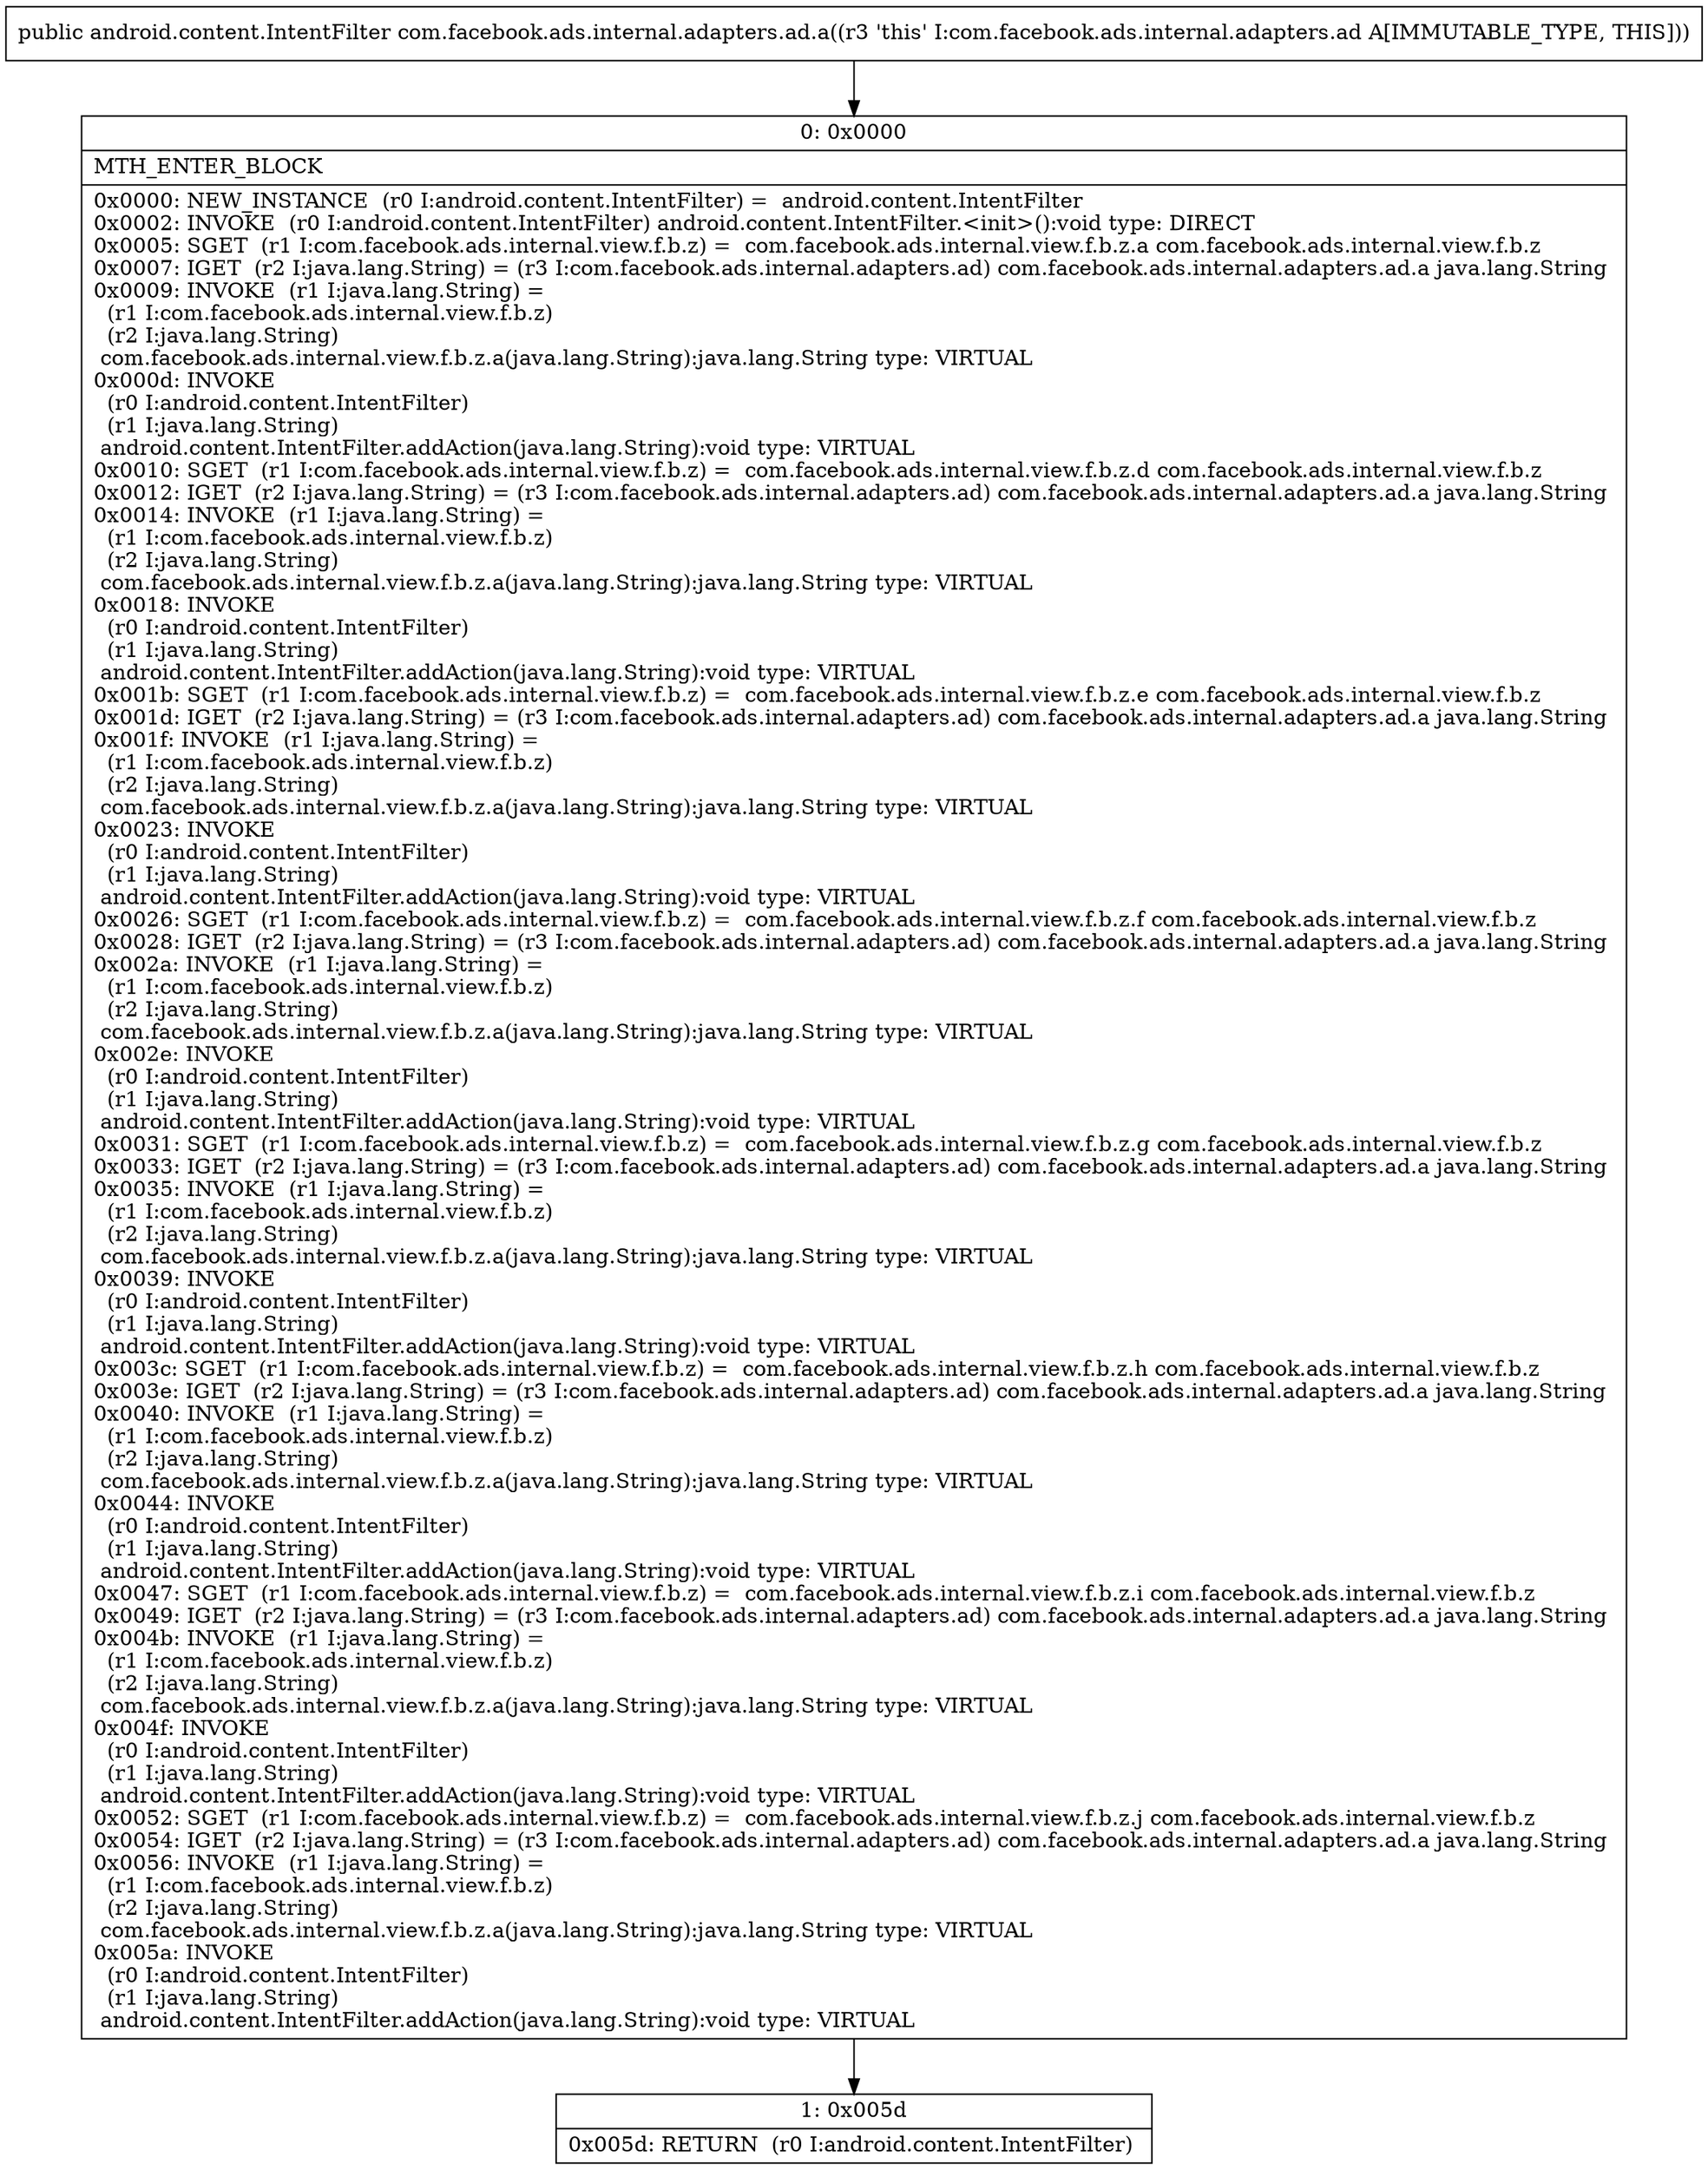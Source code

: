digraph "CFG forcom.facebook.ads.internal.adapters.ad.a()Landroid\/content\/IntentFilter;" {
Node_0 [shape=record,label="{0\:\ 0x0000|MTH_ENTER_BLOCK\l|0x0000: NEW_INSTANCE  (r0 I:android.content.IntentFilter) =  android.content.IntentFilter \l0x0002: INVOKE  (r0 I:android.content.IntentFilter) android.content.IntentFilter.\<init\>():void type: DIRECT \l0x0005: SGET  (r1 I:com.facebook.ads.internal.view.f.b.z) =  com.facebook.ads.internal.view.f.b.z.a com.facebook.ads.internal.view.f.b.z \l0x0007: IGET  (r2 I:java.lang.String) = (r3 I:com.facebook.ads.internal.adapters.ad) com.facebook.ads.internal.adapters.ad.a java.lang.String \l0x0009: INVOKE  (r1 I:java.lang.String) = \l  (r1 I:com.facebook.ads.internal.view.f.b.z)\l  (r2 I:java.lang.String)\l com.facebook.ads.internal.view.f.b.z.a(java.lang.String):java.lang.String type: VIRTUAL \l0x000d: INVOKE  \l  (r0 I:android.content.IntentFilter)\l  (r1 I:java.lang.String)\l android.content.IntentFilter.addAction(java.lang.String):void type: VIRTUAL \l0x0010: SGET  (r1 I:com.facebook.ads.internal.view.f.b.z) =  com.facebook.ads.internal.view.f.b.z.d com.facebook.ads.internal.view.f.b.z \l0x0012: IGET  (r2 I:java.lang.String) = (r3 I:com.facebook.ads.internal.adapters.ad) com.facebook.ads.internal.adapters.ad.a java.lang.String \l0x0014: INVOKE  (r1 I:java.lang.String) = \l  (r1 I:com.facebook.ads.internal.view.f.b.z)\l  (r2 I:java.lang.String)\l com.facebook.ads.internal.view.f.b.z.a(java.lang.String):java.lang.String type: VIRTUAL \l0x0018: INVOKE  \l  (r0 I:android.content.IntentFilter)\l  (r1 I:java.lang.String)\l android.content.IntentFilter.addAction(java.lang.String):void type: VIRTUAL \l0x001b: SGET  (r1 I:com.facebook.ads.internal.view.f.b.z) =  com.facebook.ads.internal.view.f.b.z.e com.facebook.ads.internal.view.f.b.z \l0x001d: IGET  (r2 I:java.lang.String) = (r3 I:com.facebook.ads.internal.adapters.ad) com.facebook.ads.internal.adapters.ad.a java.lang.String \l0x001f: INVOKE  (r1 I:java.lang.String) = \l  (r1 I:com.facebook.ads.internal.view.f.b.z)\l  (r2 I:java.lang.String)\l com.facebook.ads.internal.view.f.b.z.a(java.lang.String):java.lang.String type: VIRTUAL \l0x0023: INVOKE  \l  (r0 I:android.content.IntentFilter)\l  (r1 I:java.lang.String)\l android.content.IntentFilter.addAction(java.lang.String):void type: VIRTUAL \l0x0026: SGET  (r1 I:com.facebook.ads.internal.view.f.b.z) =  com.facebook.ads.internal.view.f.b.z.f com.facebook.ads.internal.view.f.b.z \l0x0028: IGET  (r2 I:java.lang.String) = (r3 I:com.facebook.ads.internal.adapters.ad) com.facebook.ads.internal.adapters.ad.a java.lang.String \l0x002a: INVOKE  (r1 I:java.lang.String) = \l  (r1 I:com.facebook.ads.internal.view.f.b.z)\l  (r2 I:java.lang.String)\l com.facebook.ads.internal.view.f.b.z.a(java.lang.String):java.lang.String type: VIRTUAL \l0x002e: INVOKE  \l  (r0 I:android.content.IntentFilter)\l  (r1 I:java.lang.String)\l android.content.IntentFilter.addAction(java.lang.String):void type: VIRTUAL \l0x0031: SGET  (r1 I:com.facebook.ads.internal.view.f.b.z) =  com.facebook.ads.internal.view.f.b.z.g com.facebook.ads.internal.view.f.b.z \l0x0033: IGET  (r2 I:java.lang.String) = (r3 I:com.facebook.ads.internal.adapters.ad) com.facebook.ads.internal.adapters.ad.a java.lang.String \l0x0035: INVOKE  (r1 I:java.lang.String) = \l  (r1 I:com.facebook.ads.internal.view.f.b.z)\l  (r2 I:java.lang.String)\l com.facebook.ads.internal.view.f.b.z.a(java.lang.String):java.lang.String type: VIRTUAL \l0x0039: INVOKE  \l  (r0 I:android.content.IntentFilter)\l  (r1 I:java.lang.String)\l android.content.IntentFilter.addAction(java.lang.String):void type: VIRTUAL \l0x003c: SGET  (r1 I:com.facebook.ads.internal.view.f.b.z) =  com.facebook.ads.internal.view.f.b.z.h com.facebook.ads.internal.view.f.b.z \l0x003e: IGET  (r2 I:java.lang.String) = (r3 I:com.facebook.ads.internal.adapters.ad) com.facebook.ads.internal.adapters.ad.a java.lang.String \l0x0040: INVOKE  (r1 I:java.lang.String) = \l  (r1 I:com.facebook.ads.internal.view.f.b.z)\l  (r2 I:java.lang.String)\l com.facebook.ads.internal.view.f.b.z.a(java.lang.String):java.lang.String type: VIRTUAL \l0x0044: INVOKE  \l  (r0 I:android.content.IntentFilter)\l  (r1 I:java.lang.String)\l android.content.IntentFilter.addAction(java.lang.String):void type: VIRTUAL \l0x0047: SGET  (r1 I:com.facebook.ads.internal.view.f.b.z) =  com.facebook.ads.internal.view.f.b.z.i com.facebook.ads.internal.view.f.b.z \l0x0049: IGET  (r2 I:java.lang.String) = (r3 I:com.facebook.ads.internal.adapters.ad) com.facebook.ads.internal.adapters.ad.a java.lang.String \l0x004b: INVOKE  (r1 I:java.lang.String) = \l  (r1 I:com.facebook.ads.internal.view.f.b.z)\l  (r2 I:java.lang.String)\l com.facebook.ads.internal.view.f.b.z.a(java.lang.String):java.lang.String type: VIRTUAL \l0x004f: INVOKE  \l  (r0 I:android.content.IntentFilter)\l  (r1 I:java.lang.String)\l android.content.IntentFilter.addAction(java.lang.String):void type: VIRTUAL \l0x0052: SGET  (r1 I:com.facebook.ads.internal.view.f.b.z) =  com.facebook.ads.internal.view.f.b.z.j com.facebook.ads.internal.view.f.b.z \l0x0054: IGET  (r2 I:java.lang.String) = (r3 I:com.facebook.ads.internal.adapters.ad) com.facebook.ads.internal.adapters.ad.a java.lang.String \l0x0056: INVOKE  (r1 I:java.lang.String) = \l  (r1 I:com.facebook.ads.internal.view.f.b.z)\l  (r2 I:java.lang.String)\l com.facebook.ads.internal.view.f.b.z.a(java.lang.String):java.lang.String type: VIRTUAL \l0x005a: INVOKE  \l  (r0 I:android.content.IntentFilter)\l  (r1 I:java.lang.String)\l android.content.IntentFilter.addAction(java.lang.String):void type: VIRTUAL \l}"];
Node_1 [shape=record,label="{1\:\ 0x005d|0x005d: RETURN  (r0 I:android.content.IntentFilter) \l}"];
MethodNode[shape=record,label="{public android.content.IntentFilter com.facebook.ads.internal.adapters.ad.a((r3 'this' I:com.facebook.ads.internal.adapters.ad A[IMMUTABLE_TYPE, THIS])) }"];
MethodNode -> Node_0;
Node_0 -> Node_1;
}

